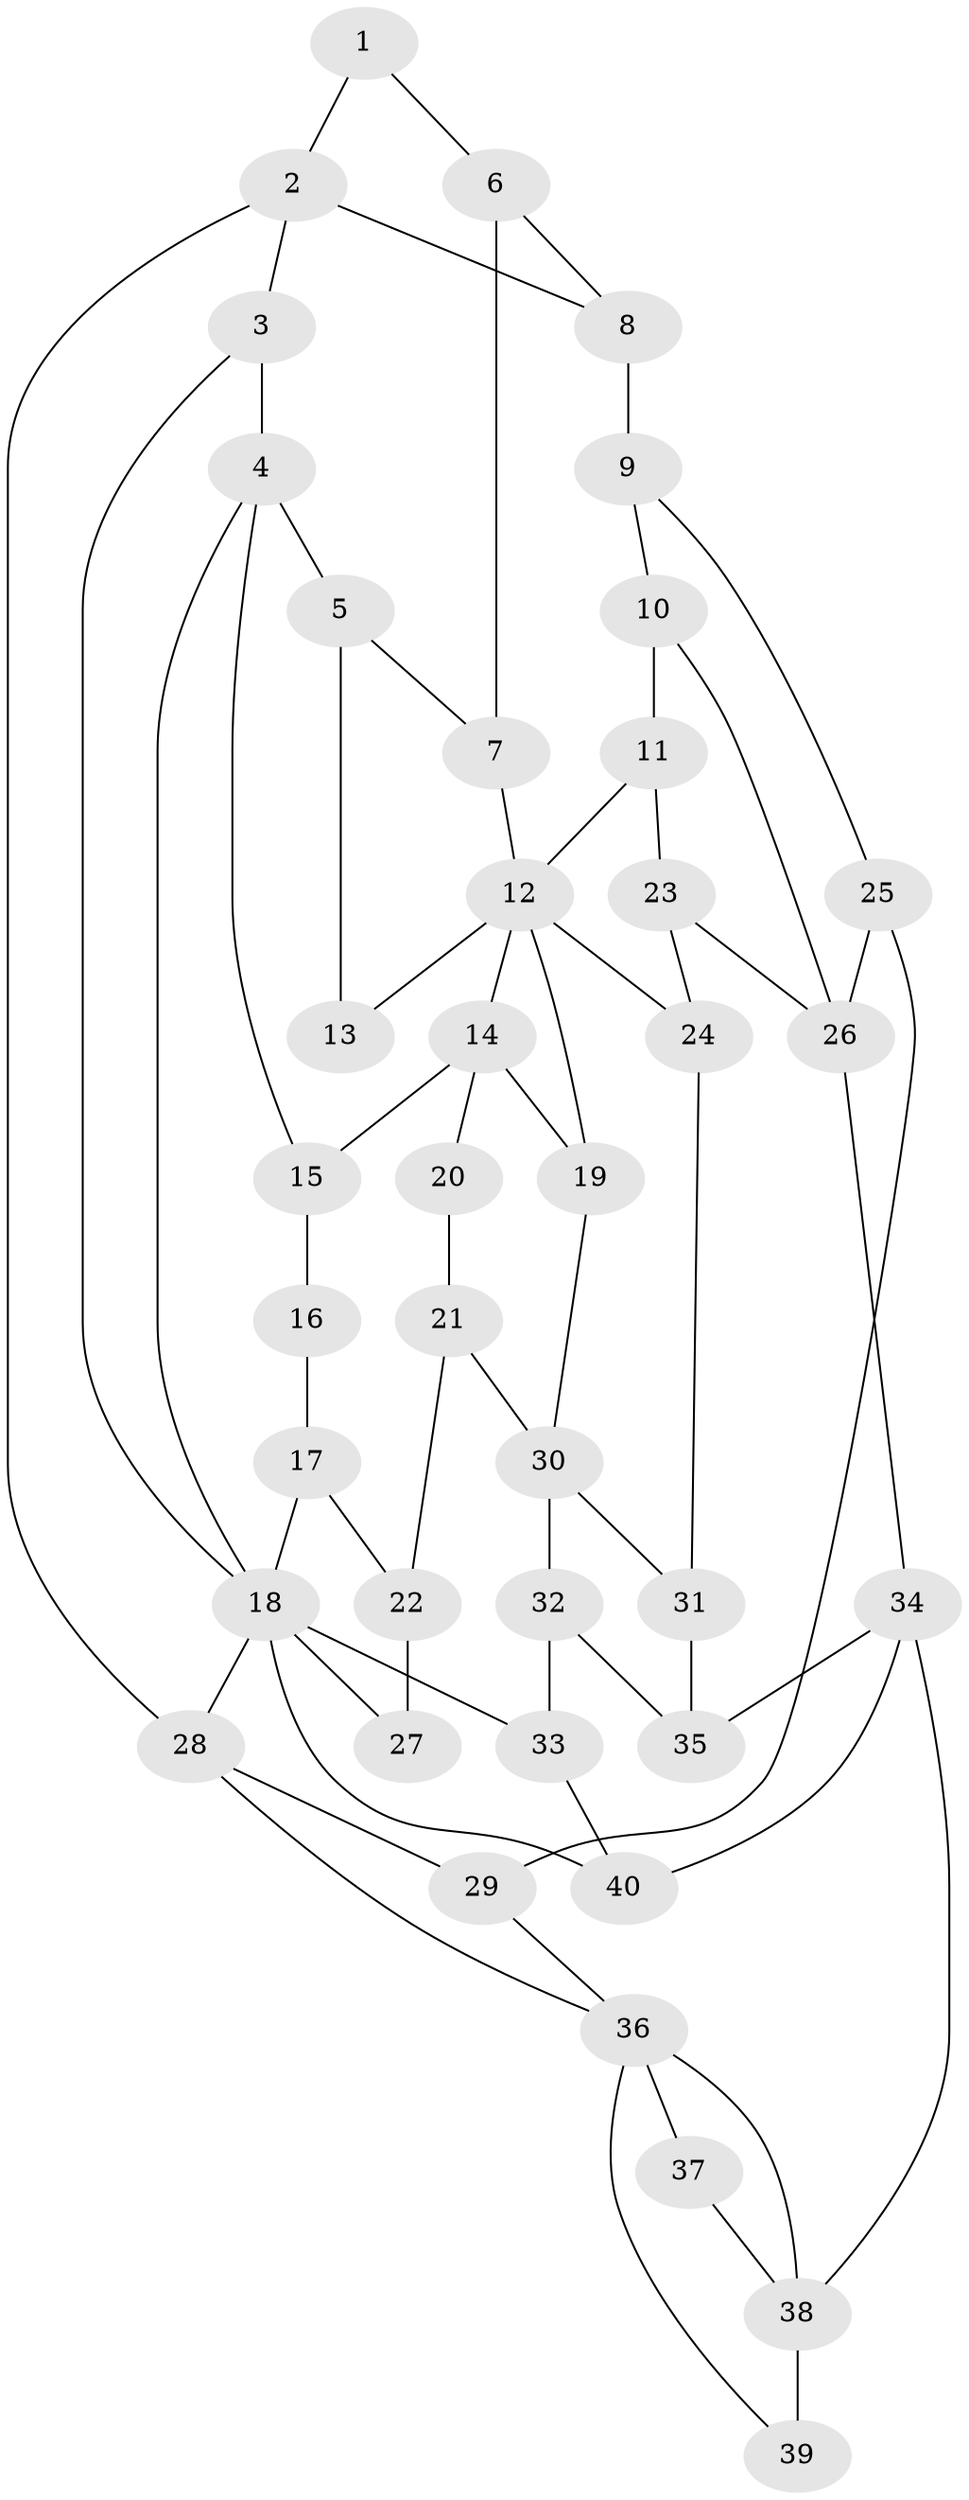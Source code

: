 // original degree distribution, {3: 0.025, 6: 0.2, 5: 0.55, 4: 0.225}
// Generated by graph-tools (version 1.1) at 2025/38/03/09/25 02:38:21]
// undirected, 40 vertices, 65 edges
graph export_dot {
graph [start="1"]
  node [color=gray90,style=filled];
  1;
  2;
  3;
  4;
  5;
  6;
  7;
  8;
  9;
  10;
  11;
  12;
  13;
  14;
  15;
  16;
  17;
  18;
  19;
  20;
  21;
  22;
  23;
  24;
  25;
  26;
  27;
  28;
  29;
  30;
  31;
  32;
  33;
  34;
  35;
  36;
  37;
  38;
  39;
  40;
  1 -- 2 [weight=1.0];
  1 -- 6 [weight=1.0];
  2 -- 3 [weight=1.0];
  2 -- 8 [weight=1.0];
  2 -- 28 [weight=1.0];
  3 -- 4 [weight=2.0];
  3 -- 18 [weight=1.0];
  4 -- 5 [weight=2.0];
  4 -- 15 [weight=1.0];
  4 -- 18 [weight=1.0];
  5 -- 7 [weight=1.0];
  5 -- 13 [weight=2.0];
  6 -- 7 [weight=1.0];
  6 -- 8 [weight=1.0];
  7 -- 12 [weight=1.0];
  8 -- 9 [weight=4.0];
  9 -- 10 [weight=1.0];
  9 -- 25 [weight=1.0];
  10 -- 11 [weight=1.0];
  10 -- 26 [weight=1.0];
  11 -- 12 [weight=1.0];
  11 -- 23 [weight=1.0];
  12 -- 13 [weight=1.0];
  12 -- 14 [weight=1.0];
  12 -- 19 [weight=1.0];
  12 -- 24 [weight=1.0];
  14 -- 15 [weight=2.0];
  14 -- 19 [weight=1.0];
  14 -- 20 [weight=2.0];
  15 -- 16 [weight=2.0];
  16 -- 17 [weight=1.0];
  17 -- 18 [weight=1.0];
  17 -- 22 [weight=1.0];
  18 -- 27 [weight=1.0];
  18 -- 28 [weight=1.0];
  18 -- 33 [weight=1.0];
  18 -- 40 [weight=1.0];
  19 -- 30 [weight=1.0];
  20 -- 21 [weight=1.0];
  21 -- 22 [weight=2.0];
  21 -- 30 [weight=2.0];
  22 -- 27 [weight=2.0];
  23 -- 24 [weight=1.0];
  23 -- 26 [weight=1.0];
  24 -- 31 [weight=1.0];
  25 -- 26 [weight=1.0];
  25 -- 29 [weight=1.0];
  26 -- 34 [weight=2.0];
  28 -- 29 [weight=1.0];
  28 -- 36 [weight=1.0];
  29 -- 36 [weight=1.0];
  30 -- 31 [weight=1.0];
  30 -- 32 [weight=2.0];
  31 -- 35 [weight=1.0];
  32 -- 33 [weight=1.0];
  32 -- 35 [weight=1.0];
  33 -- 40 [weight=1.0];
  34 -- 35 [weight=1.0];
  34 -- 38 [weight=2.0];
  34 -- 40 [weight=1.0];
  36 -- 37 [weight=2.0];
  36 -- 38 [weight=1.0];
  36 -- 39 [weight=1.0];
  37 -- 38 [weight=1.0];
  38 -- 39 [weight=2.0];
}
